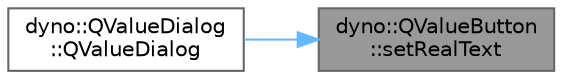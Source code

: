 digraph "dyno::QValueButton::setRealText"
{
 // LATEX_PDF_SIZE
  bgcolor="transparent";
  edge [fontname=Helvetica,fontsize=10,labelfontname=Helvetica,labelfontsize=10];
  node [fontname=Helvetica,fontsize=10,shape=box,height=0.2,width=0.4];
  rankdir="RL";
  Node1 [id="Node000001",label="dyno::QValueButton\l::setRealText",height=0.2,width=0.4,color="gray40", fillcolor="grey60", style="filled", fontcolor="black",tooltip=" "];
  Node1 -> Node2 [id="edge1_Node000001_Node000002",dir="back",color="steelblue1",style="solid",tooltip=" "];
  Node2 [id="Node000002",label="dyno::QValueDialog\l::QValueDialog",height=0.2,width=0.4,color="grey40", fillcolor="white", style="filled",URL="$classdyno_1_1_q_value_dialog.html#a1b8d2d3427fc8aa5a2eb19046fb6625c",tooltip=" "];
}
